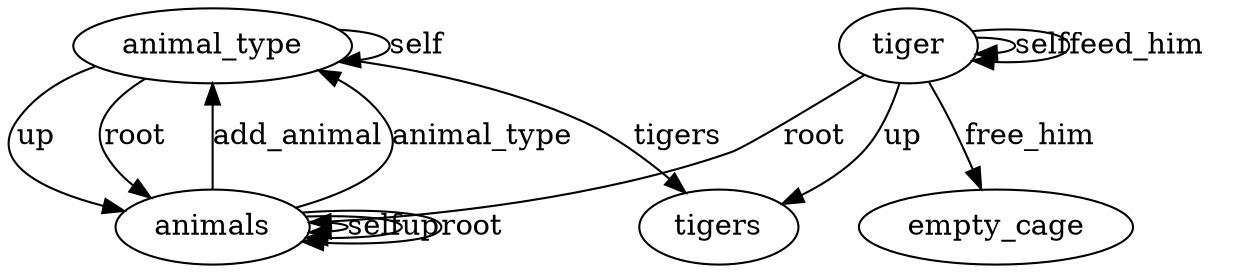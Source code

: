 digraph {
	
	  animal_type -> animal_type [label="self"];
  
	  animal_type -> tigers [label="tigers"];
  
	  animal_type -> animals [label="up"];
  
	  animal_type -> animals [label="root"];
  
	  animals -> animals [label="self"];
  
	  animals -> animal_type [label="add_animal"];
  
	  animals -> animal_type [label="animal_type"];
  
	  animals -> animals [label="up"];
  
	  animals -> animals [label="root"];
  
	  tiger -> tiger [label="self"];
  
	  tiger -> empty_cage [label="free_him"];
  
	  tiger -> tiger [label="feed_him"];
  
	  tiger -> tigers [label="up"];
  
	  tiger -> animals [label="root"];
  
}
